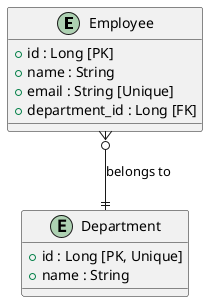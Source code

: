 @startuml
entity Employee {
    + id : Long [PK]
    + name : String
    + email : String [Unique]
    + department_id : Long [FK]
}

entity Department {
    + id : Long [PK, Unique]
    + name : String
}

Employee }o--|| Department : "belongs to"
@enduml